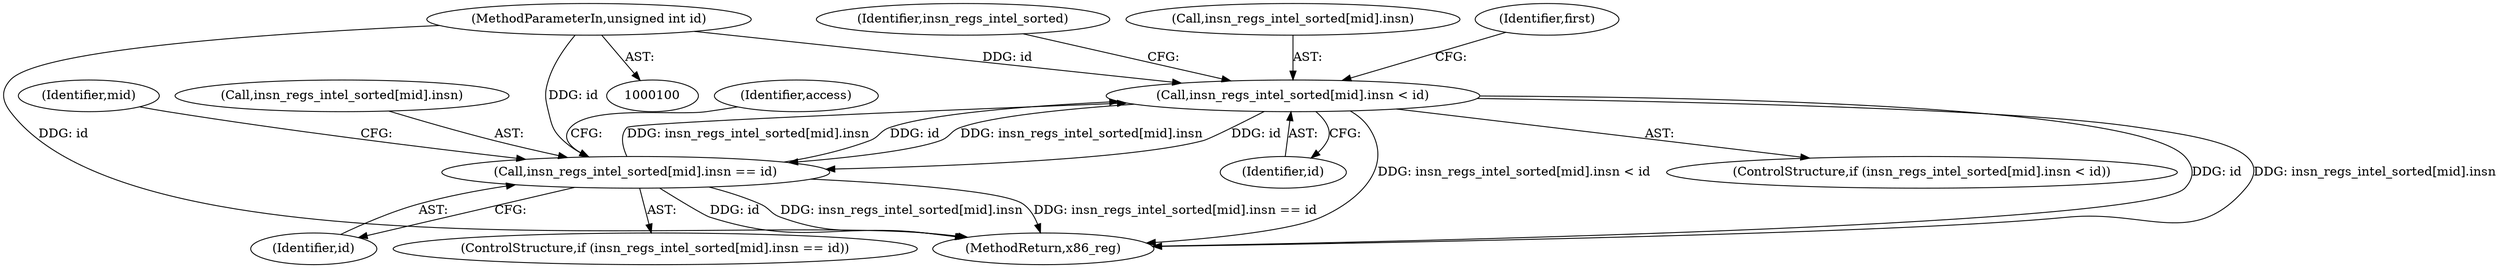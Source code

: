 digraph "0_capstone_87a25bb543c8e4c09b48d4b4a6c7db31ce58df06@array" {
"1000147" [label="(Call,insn_regs_intel_sorted[mid].insn < id)"];
"1000162" [label="(Call,insn_regs_intel_sorted[mid].insn == id)"];
"1000147" [label="(Call,insn_regs_intel_sorted[mid].insn < id)"];
"1000101" [label="(MethodParameterIn,unsigned int id)"];
"1000153" [label="(Identifier,id)"];
"1000148" [label="(Call,insn_regs_intel_sorted[mid].insn)"];
"1000171" [label="(Identifier,access)"];
"1000146" [label="(ControlStructure,if (insn_regs_intel_sorted[mid].insn < id))"];
"1000191" [label="(Identifier,mid)"];
"1000101" [label="(MethodParameterIn,unsigned int id)"];
"1000156" [label="(Identifier,first)"];
"1000168" [label="(Identifier,id)"];
"1000163" [label="(Call,insn_regs_intel_sorted[mid].insn)"];
"1000165" [label="(Identifier,insn_regs_intel_sorted)"];
"1000208" [label="(MethodReturn,x86_reg)"];
"1000162" [label="(Call,insn_regs_intel_sorted[mid].insn == id)"];
"1000147" [label="(Call,insn_regs_intel_sorted[mid].insn < id)"];
"1000161" [label="(ControlStructure,if (insn_regs_intel_sorted[mid].insn == id))"];
"1000147" -> "1000146"  [label="AST: "];
"1000147" -> "1000153"  [label="CFG: "];
"1000148" -> "1000147"  [label="AST: "];
"1000153" -> "1000147"  [label="AST: "];
"1000156" -> "1000147"  [label="CFG: "];
"1000165" -> "1000147"  [label="CFG: "];
"1000147" -> "1000208"  [label="DDG: id"];
"1000147" -> "1000208"  [label="DDG: insn_regs_intel_sorted[mid].insn"];
"1000147" -> "1000208"  [label="DDG: insn_regs_intel_sorted[mid].insn < id"];
"1000162" -> "1000147"  [label="DDG: insn_regs_intel_sorted[mid].insn"];
"1000162" -> "1000147"  [label="DDG: id"];
"1000101" -> "1000147"  [label="DDG: id"];
"1000147" -> "1000162"  [label="DDG: insn_regs_intel_sorted[mid].insn"];
"1000147" -> "1000162"  [label="DDG: id"];
"1000162" -> "1000161"  [label="AST: "];
"1000162" -> "1000168"  [label="CFG: "];
"1000163" -> "1000162"  [label="AST: "];
"1000168" -> "1000162"  [label="AST: "];
"1000171" -> "1000162"  [label="CFG: "];
"1000191" -> "1000162"  [label="CFG: "];
"1000162" -> "1000208"  [label="DDG: id"];
"1000162" -> "1000208"  [label="DDG: insn_regs_intel_sorted[mid].insn"];
"1000162" -> "1000208"  [label="DDG: insn_regs_intel_sorted[mid].insn == id"];
"1000101" -> "1000162"  [label="DDG: id"];
"1000101" -> "1000100"  [label="AST: "];
"1000101" -> "1000208"  [label="DDG: id"];
}
